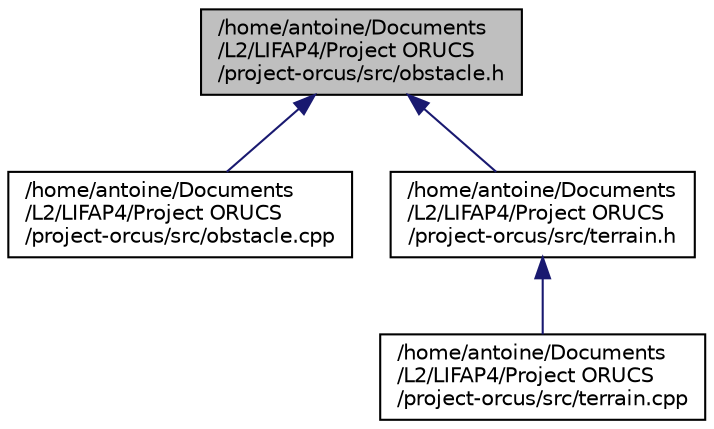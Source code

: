 digraph "/home/antoine/Documents/L2/LIFAP4/Project ORUCS/project-orcus/src/obstacle.h"
{
  edge [fontname="Helvetica",fontsize="10",labelfontname="Helvetica",labelfontsize="10"];
  node [fontname="Helvetica",fontsize="10",shape=record];
  Node1 [label="/home/antoine/Documents\l/L2/LIFAP4/Project ORUCS\l/project-orcus/src/obstacle.h",height=0.2,width=0.4,color="black", fillcolor="grey75", style="filled", fontcolor="black"];
  Node1 -> Node2 [dir="back",color="midnightblue",fontsize="10",style="solid",fontname="Helvetica"];
  Node2 [label="/home/antoine/Documents\l/L2/LIFAP4/Project ORUCS\l/project-orcus/src/obstacle.cpp",height=0.2,width=0.4,color="black", fillcolor="white", style="filled",URL="$obstacle_8cpp.html"];
  Node1 -> Node3 [dir="back",color="midnightblue",fontsize="10",style="solid",fontname="Helvetica"];
  Node3 [label="/home/antoine/Documents\l/L2/LIFAP4/Project ORUCS\l/project-orcus/src/terrain.h",height=0.2,width=0.4,color="black", fillcolor="white", style="filled",URL="$terrain_8h.html"];
  Node3 -> Node4 [dir="back",color="midnightblue",fontsize="10",style="solid",fontname="Helvetica"];
  Node4 [label="/home/antoine/Documents\l/L2/LIFAP4/Project ORUCS\l/project-orcus/src/terrain.cpp",height=0.2,width=0.4,color="black", fillcolor="white", style="filled",URL="$terrain_8cpp.html"];
}
